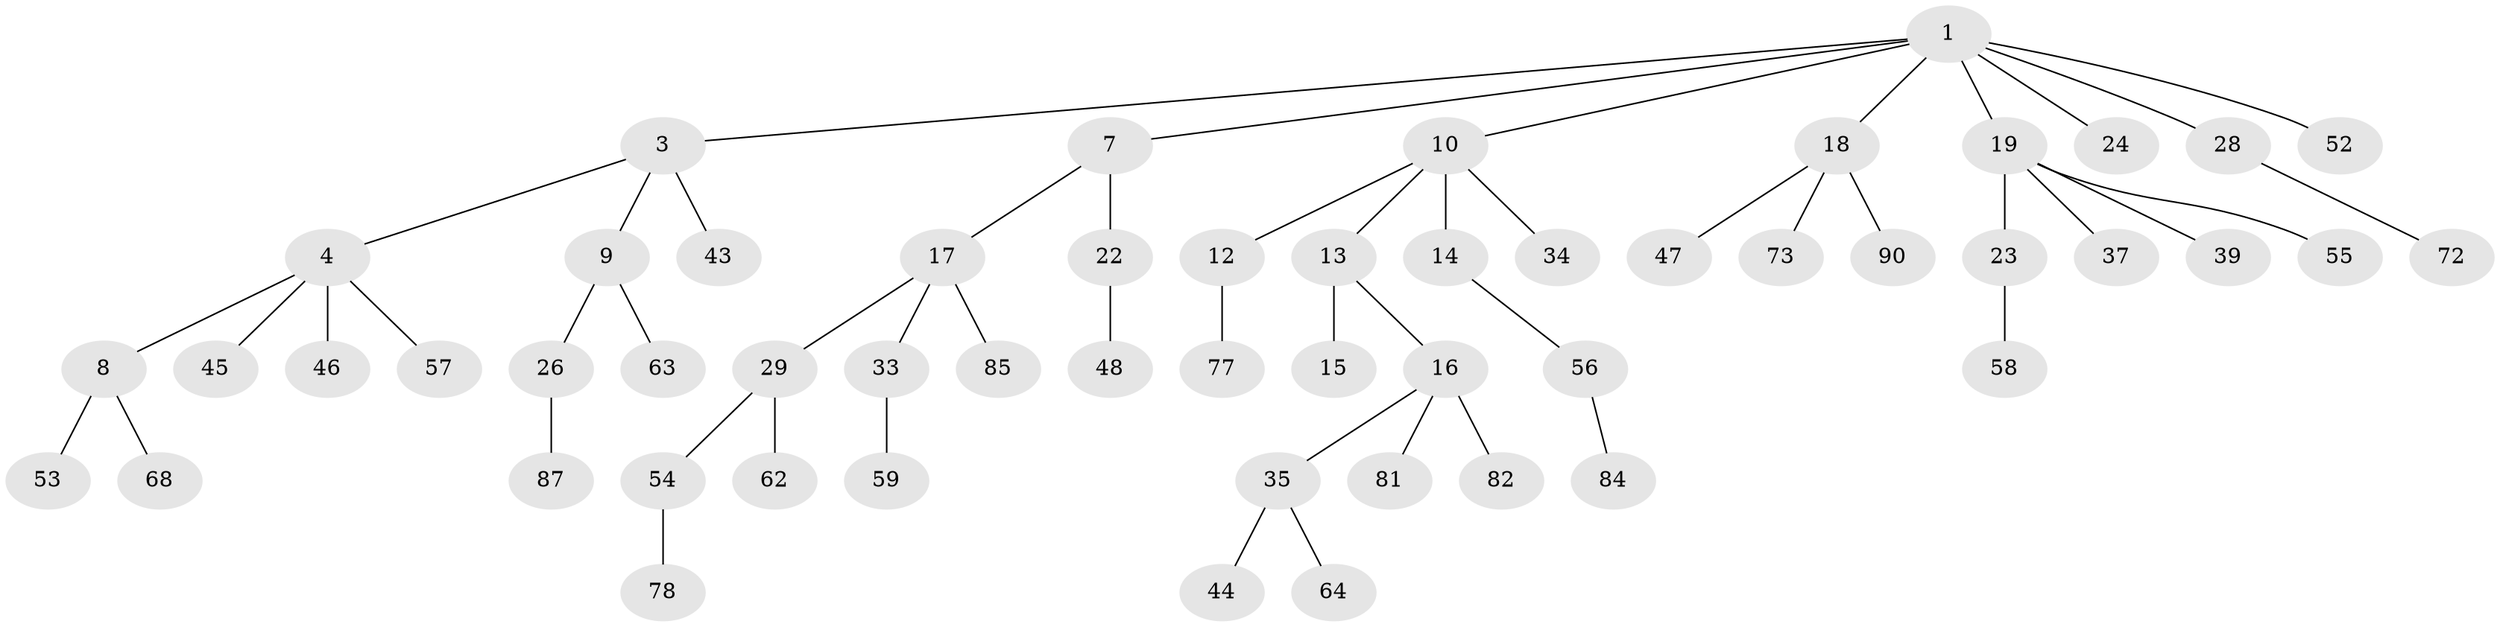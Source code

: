 // original degree distribution, {4: 0.05555555555555555, 3: 0.12222222222222222, 5: 0.05555555555555555, 6: 0.022222222222222223, 1: 0.5111111111111111, 2: 0.23333333333333334}
// Generated by graph-tools (version 1.1) at 2025/19/03/04/25 18:19:19]
// undirected, 54 vertices, 53 edges
graph export_dot {
graph [start="1"]
  node [color=gray90,style=filled];
  1 [super="+2+5"];
  3 [super="+79"];
  4 [super="+6+32"];
  7;
  8 [super="+49+11+25+21"];
  9;
  10;
  12 [super="+27+42"];
  13;
  14;
  15 [super="+30"];
  16;
  17;
  18;
  19 [super="+20"];
  22 [super="+67+70"];
  23 [super="+41"];
  24 [super="+71"];
  26;
  28 [super="+51"];
  29 [super="+38+76"];
  33 [super="+88"];
  34 [super="+75+74"];
  35 [super="+60+66+69"];
  37;
  39;
  43;
  44;
  45;
  46 [super="+50"];
  47 [super="+86"];
  48;
  52;
  53;
  54;
  55 [super="+61"];
  56;
  57;
  58;
  59;
  62;
  63;
  64;
  68;
  72;
  73;
  77;
  78;
  81;
  82;
  84;
  85;
  87;
  90;
  1 -- 3;
  1 -- 28;
  1 -- 24;
  1 -- 52;
  1 -- 18;
  1 -- 19;
  1 -- 7;
  1 -- 10;
  3 -- 4;
  3 -- 9;
  3 -- 43;
  4 -- 8;
  4 -- 57;
  4 -- 45;
  4 -- 46;
  7 -- 17;
  7 -- 22;
  8 -- 68;
  8 -- 53;
  9 -- 26;
  9 -- 63;
  10 -- 12;
  10 -- 13;
  10 -- 14;
  10 -- 34;
  12 -- 77;
  13 -- 15;
  13 -- 16;
  14 -- 56;
  16 -- 35;
  16 -- 81;
  16 -- 82;
  17 -- 29;
  17 -- 33;
  17 -- 85;
  18 -- 47;
  18 -- 73;
  18 -- 90;
  19 -- 23;
  19 -- 37;
  19 -- 55;
  19 -- 39;
  22 -- 48;
  23 -- 58;
  26 -- 87;
  28 -- 72;
  29 -- 54;
  29 -- 62;
  33 -- 59;
  35 -- 44;
  35 -- 64;
  54 -- 78;
  56 -- 84;
}
